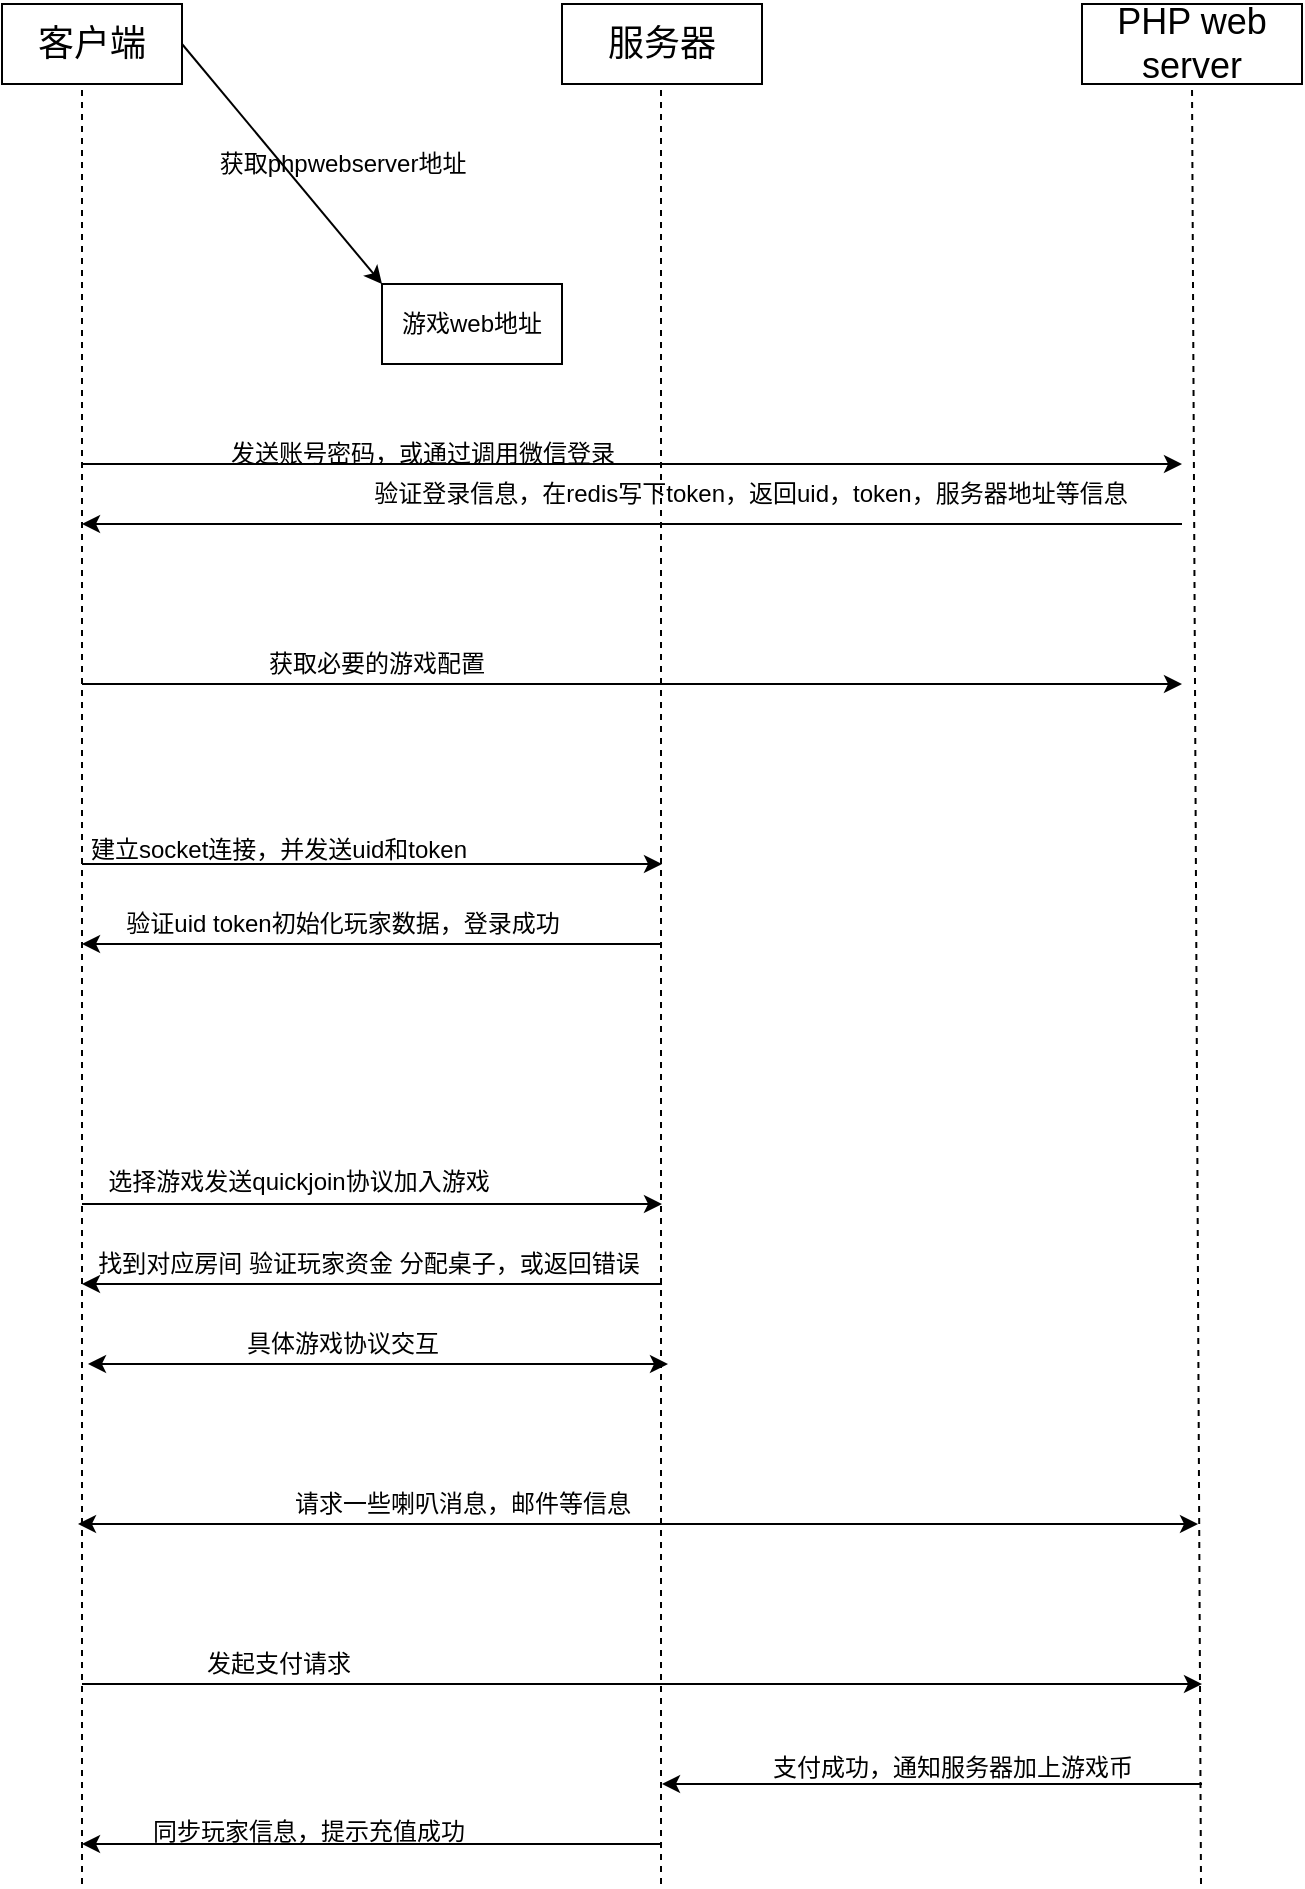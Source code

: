 <mxfile version="13.0.9" type="github">
  <diagram id="ozWX-8Dkmfncpo7_wP8C" name="Page-1">
    <mxGraphModel dx="2062" dy="1154" grid="1" gridSize="10" guides="1" tooltips="1" connect="1" arrows="1" fold="1" page="1" pageScale="1" pageWidth="827" pageHeight="1169" math="0" shadow="0">
      <root>
        <mxCell id="0" />
        <mxCell id="1" parent="0" />
        <mxCell id="YcwsBy4JarNpGmMt0fvK-1" value="&lt;font style=&quot;font-size: 18px&quot;&gt;客户端&lt;/font&gt;" style="rounded=0;whiteSpace=wrap;html=1;" parent="1" vertex="1">
          <mxGeometry x="40" y="40" width="90" height="40" as="geometry" />
        </mxCell>
        <mxCell id="YcwsBy4JarNpGmMt0fvK-2" value="&lt;font style=&quot;font-size: 18px&quot;&gt;服务器&lt;/font&gt;" style="rounded=0;whiteSpace=wrap;html=1;" parent="1" vertex="1">
          <mxGeometry x="320" y="40" width="100" height="40" as="geometry" />
        </mxCell>
        <mxCell id="YcwsBy4JarNpGmMt0fvK-3" value="&lt;font style=&quot;font-size: 18px&quot;&gt;PHP web server&lt;/font&gt;" style="rounded=0;whiteSpace=wrap;html=1;" parent="1" vertex="1">
          <mxGeometry x="580" y="40" width="110" height="40" as="geometry" />
        </mxCell>
        <mxCell id="YcwsBy4JarNpGmMt0fvK-4" value="" style="endArrow=none;dashed=1;html=1;" parent="1" edge="1">
          <mxGeometry width="50" height="50" relative="1" as="geometry">
            <mxPoint x="80" y="980" as="sourcePoint" />
            <mxPoint x="80" y="80" as="targetPoint" />
          </mxGeometry>
        </mxCell>
        <mxCell id="YcwsBy4JarNpGmMt0fvK-5" value="" style="endArrow=none;dashed=1;html=1;" parent="1" edge="1">
          <mxGeometry width="50" height="50" relative="1" as="geometry">
            <mxPoint x="369.5" y="980" as="sourcePoint" />
            <mxPoint x="369.5" y="80" as="targetPoint" />
          </mxGeometry>
        </mxCell>
        <mxCell id="YcwsBy4JarNpGmMt0fvK-6" value="" style="endArrow=none;dashed=1;html=1;entryX=0.5;entryY=1;entryDx=0;entryDy=0;" parent="1" target="YcwsBy4JarNpGmMt0fvK-3" edge="1">
          <mxGeometry width="50" height="50" relative="1" as="geometry">
            <mxPoint x="639.5" y="980" as="sourcePoint" />
            <mxPoint x="635" y="90" as="targetPoint" />
          </mxGeometry>
        </mxCell>
        <mxCell id="YcwsBy4JarNpGmMt0fvK-8" value="游戏web地址" style="rounded=0;whiteSpace=wrap;html=1;" parent="1" vertex="1">
          <mxGeometry x="230" y="180" width="90" height="40" as="geometry" />
        </mxCell>
        <mxCell id="YcwsBy4JarNpGmMt0fvK-10" value="获取phpwebserver地址" style="text;html=1;align=center;verticalAlign=middle;resizable=0;points=[];autosize=1;" parent="1" vertex="1">
          <mxGeometry x="140" y="110" width="140" height="20" as="geometry" />
        </mxCell>
        <mxCell id="YcwsBy4JarNpGmMt0fvK-11" value="" style="endArrow=classic;html=1;exitX=1;exitY=0.5;exitDx=0;exitDy=0;entryX=0;entryY=0;entryDx=0;entryDy=0;" parent="1" source="YcwsBy4JarNpGmMt0fvK-1" target="YcwsBy4JarNpGmMt0fvK-8" edge="1">
          <mxGeometry width="50" height="50" relative="1" as="geometry">
            <mxPoint x="160" y="100" as="sourcePoint" />
            <mxPoint x="210" y="50" as="targetPoint" />
          </mxGeometry>
        </mxCell>
        <mxCell id="YcwsBy4JarNpGmMt0fvK-12" value="" style="endArrow=classic;html=1;" parent="1" edge="1">
          <mxGeometry width="50" height="50" relative="1" as="geometry">
            <mxPoint x="80" y="270" as="sourcePoint" />
            <mxPoint x="630" y="270" as="targetPoint" />
          </mxGeometry>
        </mxCell>
        <mxCell id="YcwsBy4JarNpGmMt0fvK-13" value="发送账号密码，或通过调用微信登录" style="text;html=1;align=center;verticalAlign=middle;resizable=0;points=[];autosize=1;" parent="1" vertex="1">
          <mxGeometry x="145" y="255" width="210" height="20" as="geometry" />
        </mxCell>
        <mxCell id="YcwsBy4JarNpGmMt0fvK-14" value="" style="endArrow=classic;html=1;" parent="1" edge="1">
          <mxGeometry width="50" height="50" relative="1" as="geometry">
            <mxPoint x="630" y="300" as="sourcePoint" />
            <mxPoint x="80" y="300" as="targetPoint" />
          </mxGeometry>
        </mxCell>
        <mxCell id="YcwsBy4JarNpGmMt0fvK-15" value="验证登录信息，在redis写下token，返回uid，token，服务器地址等信息" style="text;html=1;align=center;verticalAlign=middle;resizable=0;points=[];autosize=1;" parent="1" vertex="1">
          <mxGeometry x="219" y="275" width="390" height="20" as="geometry" />
        </mxCell>
        <mxCell id="YcwsBy4JarNpGmMt0fvK-16" value="" style="endArrow=classic;html=1;" parent="1" edge="1">
          <mxGeometry width="50" height="50" relative="1" as="geometry">
            <mxPoint x="80" y="380" as="sourcePoint" />
            <mxPoint x="630" y="380" as="targetPoint" />
            <Array as="points" />
          </mxGeometry>
        </mxCell>
        <mxCell id="YcwsBy4JarNpGmMt0fvK-17" value="获取必要的游戏配置" style="text;html=1;align=center;verticalAlign=middle;resizable=0;points=[];autosize=1;" parent="1" vertex="1">
          <mxGeometry x="167" y="360" width="120" height="20" as="geometry" />
        </mxCell>
        <mxCell id="YcwsBy4JarNpGmMt0fvK-20" value="" style="endArrow=classic;html=1;" parent="1" edge="1">
          <mxGeometry width="50" height="50" relative="1" as="geometry">
            <mxPoint x="80" y="470" as="sourcePoint" />
            <mxPoint x="370" y="470" as="targetPoint" />
          </mxGeometry>
        </mxCell>
        <mxCell id="YcwsBy4JarNpGmMt0fvK-21" value="建立socket连接，并发送uid和token" style="text;html=1;align=center;verticalAlign=middle;resizable=0;points=[];autosize=1;" parent="1" vertex="1">
          <mxGeometry x="78" y="453" width="200" height="20" as="geometry" />
        </mxCell>
        <mxCell id="YcwsBy4JarNpGmMt0fvK-22" value="" style="endArrow=classic;html=1;" parent="1" edge="1">
          <mxGeometry width="50" height="50" relative="1" as="geometry">
            <mxPoint x="370" y="510" as="sourcePoint" />
            <mxPoint x="80" y="510" as="targetPoint" />
          </mxGeometry>
        </mxCell>
        <mxCell id="YcwsBy4JarNpGmMt0fvK-23" value="验证uid token初始化玩家数据，登录成功" style="text;html=1;align=center;verticalAlign=middle;resizable=0;points=[];autosize=1;" parent="1" vertex="1">
          <mxGeometry x="95" y="490" width="230" height="20" as="geometry" />
        </mxCell>
        <mxCell id="YcwsBy4JarNpGmMt0fvK-25" value="" style="endArrow=classic;html=1;" parent="1" edge="1">
          <mxGeometry width="50" height="50" relative="1" as="geometry">
            <mxPoint x="80" y="640" as="sourcePoint" />
            <mxPoint x="370" y="640" as="targetPoint" />
          </mxGeometry>
        </mxCell>
        <mxCell id="YcwsBy4JarNpGmMt0fvK-26" value="选择游戏发送quickjoin协议加入游戏" style="text;html=1;align=center;verticalAlign=middle;resizable=0;points=[];autosize=1;" parent="1" vertex="1">
          <mxGeometry x="83" y="619" width="210" height="20" as="geometry" />
        </mxCell>
        <mxCell id="YcwsBy4JarNpGmMt0fvK-27" value="" style="endArrow=classic;html=1;" parent="1" edge="1">
          <mxGeometry width="50" height="50" relative="1" as="geometry">
            <mxPoint x="370" y="680" as="sourcePoint" />
            <mxPoint x="80" y="680" as="targetPoint" />
          </mxGeometry>
        </mxCell>
        <mxCell id="YcwsBy4JarNpGmMt0fvK-28" value="找到对应房间 验证玩家资金 分配桌子，或返回错误" style="text;html=1;align=center;verticalAlign=middle;resizable=0;points=[];autosize=1;" parent="1" vertex="1">
          <mxGeometry x="78" y="660" width="290" height="20" as="geometry" />
        </mxCell>
        <mxCell id="YcwsBy4JarNpGmMt0fvK-29" value="" style="endArrow=classic;startArrow=classic;html=1;" parent="1" edge="1">
          <mxGeometry width="50" height="50" relative="1" as="geometry">
            <mxPoint x="78" y="800" as="sourcePoint" />
            <mxPoint x="638" y="800" as="targetPoint" />
          </mxGeometry>
        </mxCell>
        <mxCell id="YcwsBy4JarNpGmMt0fvK-30" value="请求一些喇叭消息，邮件等信息" style="text;html=1;align=center;verticalAlign=middle;resizable=0;points=[];autosize=1;" parent="1" vertex="1">
          <mxGeometry x="180" y="780" width="180" height="20" as="geometry" />
        </mxCell>
        <mxCell id="YcwsBy4JarNpGmMt0fvK-31" value="" style="endArrow=classic;startArrow=classic;html=1;" parent="1" edge="1">
          <mxGeometry width="50" height="50" relative="1" as="geometry">
            <mxPoint x="83" y="720" as="sourcePoint" />
            <mxPoint x="373" y="720" as="targetPoint" />
          </mxGeometry>
        </mxCell>
        <mxCell id="YcwsBy4JarNpGmMt0fvK-32" value="具体游戏协议交互" style="text;html=1;align=center;verticalAlign=middle;resizable=0;points=[];autosize=1;" parent="1" vertex="1">
          <mxGeometry x="155" y="700" width="110" height="20" as="geometry" />
        </mxCell>
        <mxCell id="YcwsBy4JarNpGmMt0fvK-35" value="" style="endArrow=classic;html=1;" parent="1" edge="1">
          <mxGeometry width="50" height="50" relative="1" as="geometry">
            <mxPoint x="80" y="880" as="sourcePoint" />
            <mxPoint x="640" y="880" as="targetPoint" />
          </mxGeometry>
        </mxCell>
        <mxCell id="YcwsBy4JarNpGmMt0fvK-36" value="发起支付请求" style="text;html=1;align=center;verticalAlign=middle;resizable=0;points=[];autosize=1;" parent="1" vertex="1">
          <mxGeometry x="133" y="860" width="90" height="20" as="geometry" />
        </mxCell>
        <mxCell id="YcwsBy4JarNpGmMt0fvK-37" value="" style="endArrow=classic;html=1;" parent="1" edge="1">
          <mxGeometry width="50" height="50" relative="1" as="geometry">
            <mxPoint x="640" y="930" as="sourcePoint" />
            <mxPoint x="370" y="930" as="targetPoint" />
          </mxGeometry>
        </mxCell>
        <mxCell id="YcwsBy4JarNpGmMt0fvK-38" value="支付成功，通知服务器加上游戏币" style="text;html=1;align=center;verticalAlign=middle;resizable=0;points=[];autosize=1;" parent="1" vertex="1">
          <mxGeometry x="415" y="912" width="200" height="20" as="geometry" />
        </mxCell>
        <mxCell id="YcwsBy4JarNpGmMt0fvK-39" value="" style="endArrow=classic;html=1;" parent="1" edge="1">
          <mxGeometry width="50" height="50" relative="1" as="geometry">
            <mxPoint x="370" y="960" as="sourcePoint" />
            <mxPoint x="80" y="960" as="targetPoint" />
          </mxGeometry>
        </mxCell>
        <mxCell id="YcwsBy4JarNpGmMt0fvK-40" value="同步玩家信息，提示充值成功" style="text;html=1;align=center;verticalAlign=middle;resizable=0;points=[];autosize=1;" parent="1" vertex="1">
          <mxGeometry x="108" y="944" width="170" height="20" as="geometry" />
        </mxCell>
      </root>
    </mxGraphModel>
  </diagram>
</mxfile>
